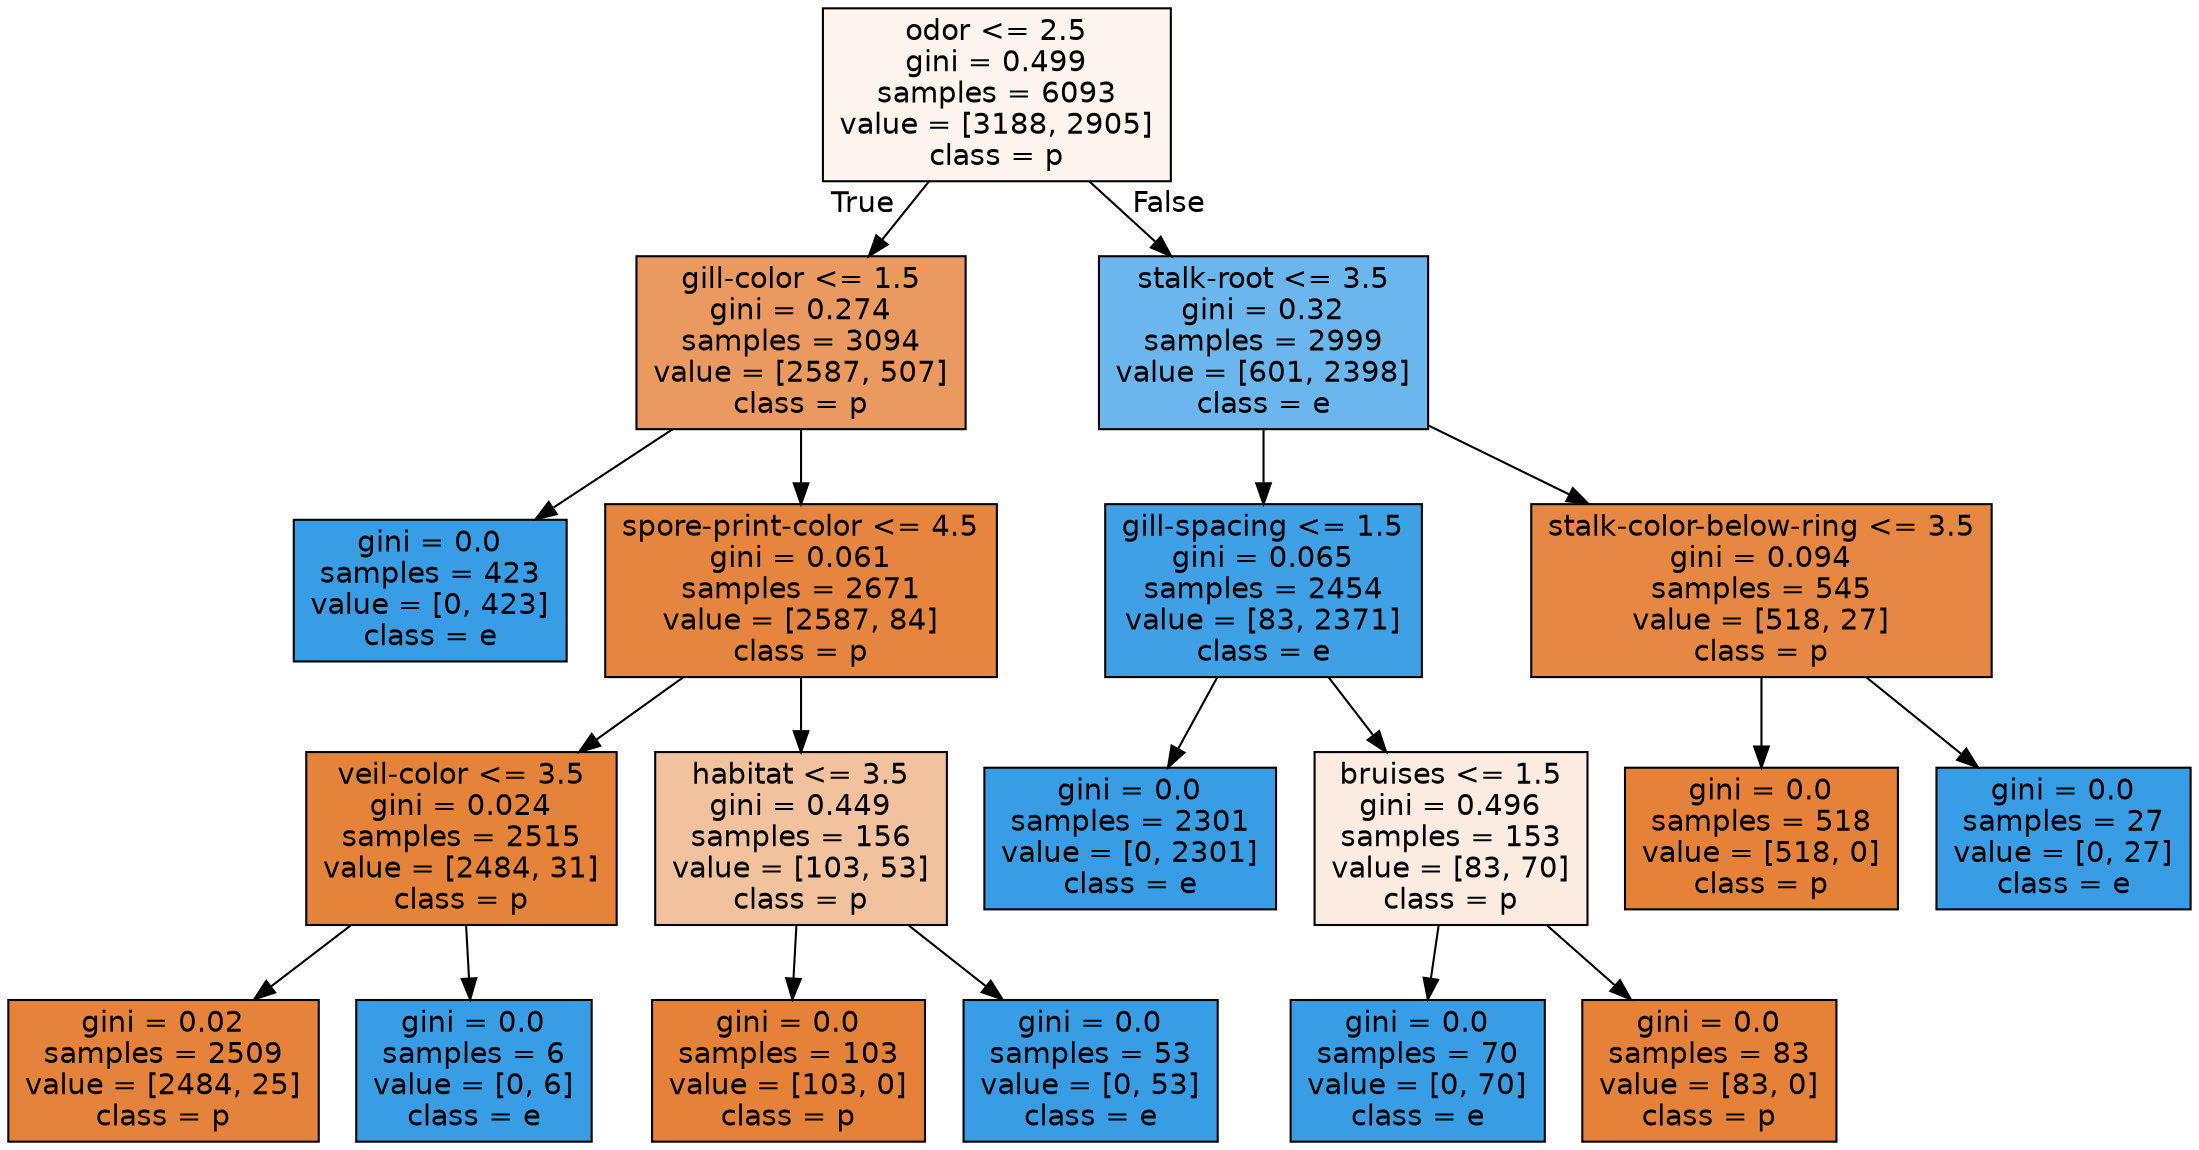 digraph Tree {
node [shape=box, style="filled", color="black", fontname="helvetica"] ;
edge [fontname="helvetica"] ;
0 [label="odor <= 2.5\ngini = 0.499\nsamples = 6093\nvalue = [3188, 2905]\nclass = p", fillcolor="#fdf4ed"] ;
1 [label="gill-color <= 1.5\ngini = 0.274\nsamples = 3094\nvalue = [2587, 507]\nclass = p", fillcolor="#ea9a60"] ;
0 -> 1 [labeldistance=2.5, labelangle=45, headlabel="True"] ;
2 [label="gini = 0.0\nsamples = 423\nvalue = [0, 423]\nclass = e", fillcolor="#399de5"] ;
1 -> 2 ;
3 [label="spore-print-color <= 4.5\ngini = 0.061\nsamples = 2671\nvalue = [2587, 84]\nclass = p", fillcolor="#e6853f"] ;
1 -> 3 ;
4 [label="veil-color <= 3.5\ngini = 0.024\nsamples = 2515\nvalue = [2484, 31]\nclass = p", fillcolor="#e5833b"] ;
3 -> 4 ;
5 [label="gini = 0.02\nsamples = 2509\nvalue = [2484, 25]\nclass = p", fillcolor="#e5823b"] ;
4 -> 5 ;
6 [label="gini = 0.0\nsamples = 6\nvalue = [0, 6]\nclass = e", fillcolor="#399de5"] ;
4 -> 6 ;
7 [label="habitat <= 3.5\ngini = 0.449\nsamples = 156\nvalue = [103, 53]\nclass = p", fillcolor="#f2c29f"] ;
3 -> 7 ;
8 [label="gini = 0.0\nsamples = 103\nvalue = [103, 0]\nclass = p", fillcolor="#e58139"] ;
7 -> 8 ;
9 [label="gini = 0.0\nsamples = 53\nvalue = [0, 53]\nclass = e", fillcolor="#399de5"] ;
7 -> 9 ;
10 [label="stalk-root <= 3.5\ngini = 0.32\nsamples = 2999\nvalue = [601, 2398]\nclass = e", fillcolor="#6bb6ec"] ;
0 -> 10 [labeldistance=2.5, labelangle=-45, headlabel="False"] ;
11 [label="gill-spacing <= 1.5\ngini = 0.065\nsamples = 2454\nvalue = [83, 2371]\nclass = e", fillcolor="#40a0e6"] ;
10 -> 11 ;
12 [label="gini = 0.0\nsamples = 2301\nvalue = [0, 2301]\nclass = e", fillcolor="#399de5"] ;
11 -> 12 ;
13 [label="bruises <= 1.5\ngini = 0.496\nsamples = 153\nvalue = [83, 70]\nclass = p", fillcolor="#fbebe0"] ;
11 -> 13 ;
14 [label="gini = 0.0\nsamples = 70\nvalue = [0, 70]\nclass = e", fillcolor="#399de5"] ;
13 -> 14 ;
15 [label="gini = 0.0\nsamples = 83\nvalue = [83, 0]\nclass = p", fillcolor="#e58139"] ;
13 -> 15 ;
16 [label="stalk-color-below-ring <= 3.5\ngini = 0.094\nsamples = 545\nvalue = [518, 27]\nclass = p", fillcolor="#e68843"] ;
10 -> 16 ;
17 [label="gini = 0.0\nsamples = 518\nvalue = [518, 0]\nclass = p", fillcolor="#e58139"] ;
16 -> 17 ;
18 [label="gini = 0.0\nsamples = 27\nvalue = [0, 27]\nclass = e", fillcolor="#399de5"] ;
16 -> 18 ;
}